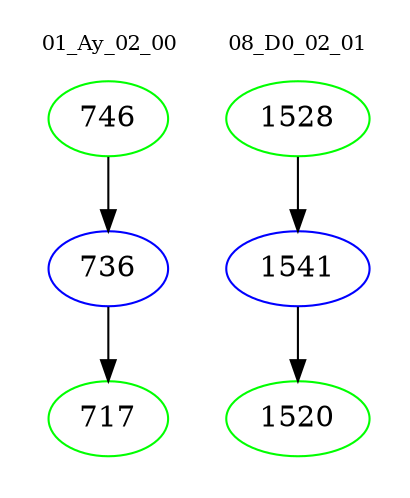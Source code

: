 digraph{
subgraph cluster_0 {
color = white
label = "01_Ay_02_00";
fontsize=10;
T0_746 [label="746", color="green"]
T0_746 -> T0_736 [color="black"]
T0_736 [label="736", color="blue"]
T0_736 -> T0_717 [color="black"]
T0_717 [label="717", color="green"]
}
subgraph cluster_1 {
color = white
label = "08_D0_02_01";
fontsize=10;
T1_1528 [label="1528", color="green"]
T1_1528 -> T1_1541 [color="black"]
T1_1541 [label="1541", color="blue"]
T1_1541 -> T1_1520 [color="black"]
T1_1520 [label="1520", color="green"]
}
}
